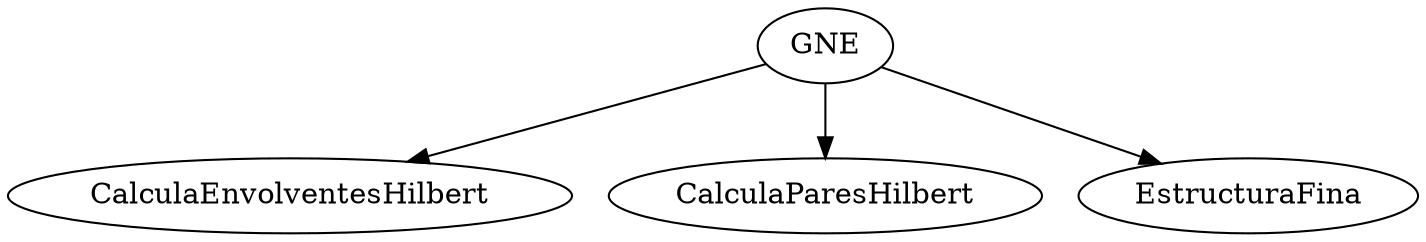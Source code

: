 /* Created by mdot for Matlab */
digraph m2html {
  GNE -> CalculaEnvolventesHilbert;
  GNE -> CalculaParesHilbert;
  GNE -> EstructuraFina;

  CalculaEnvolventesHilbert [URL="CalculaEnvolventesHilbert.html"];
  CalculaParesHilbert [URL="CalculaParesHilbert.html"];
  EstructuraFina [URL="EstructuraFina.html"];
  GNE [URL="GNE.html"];
}